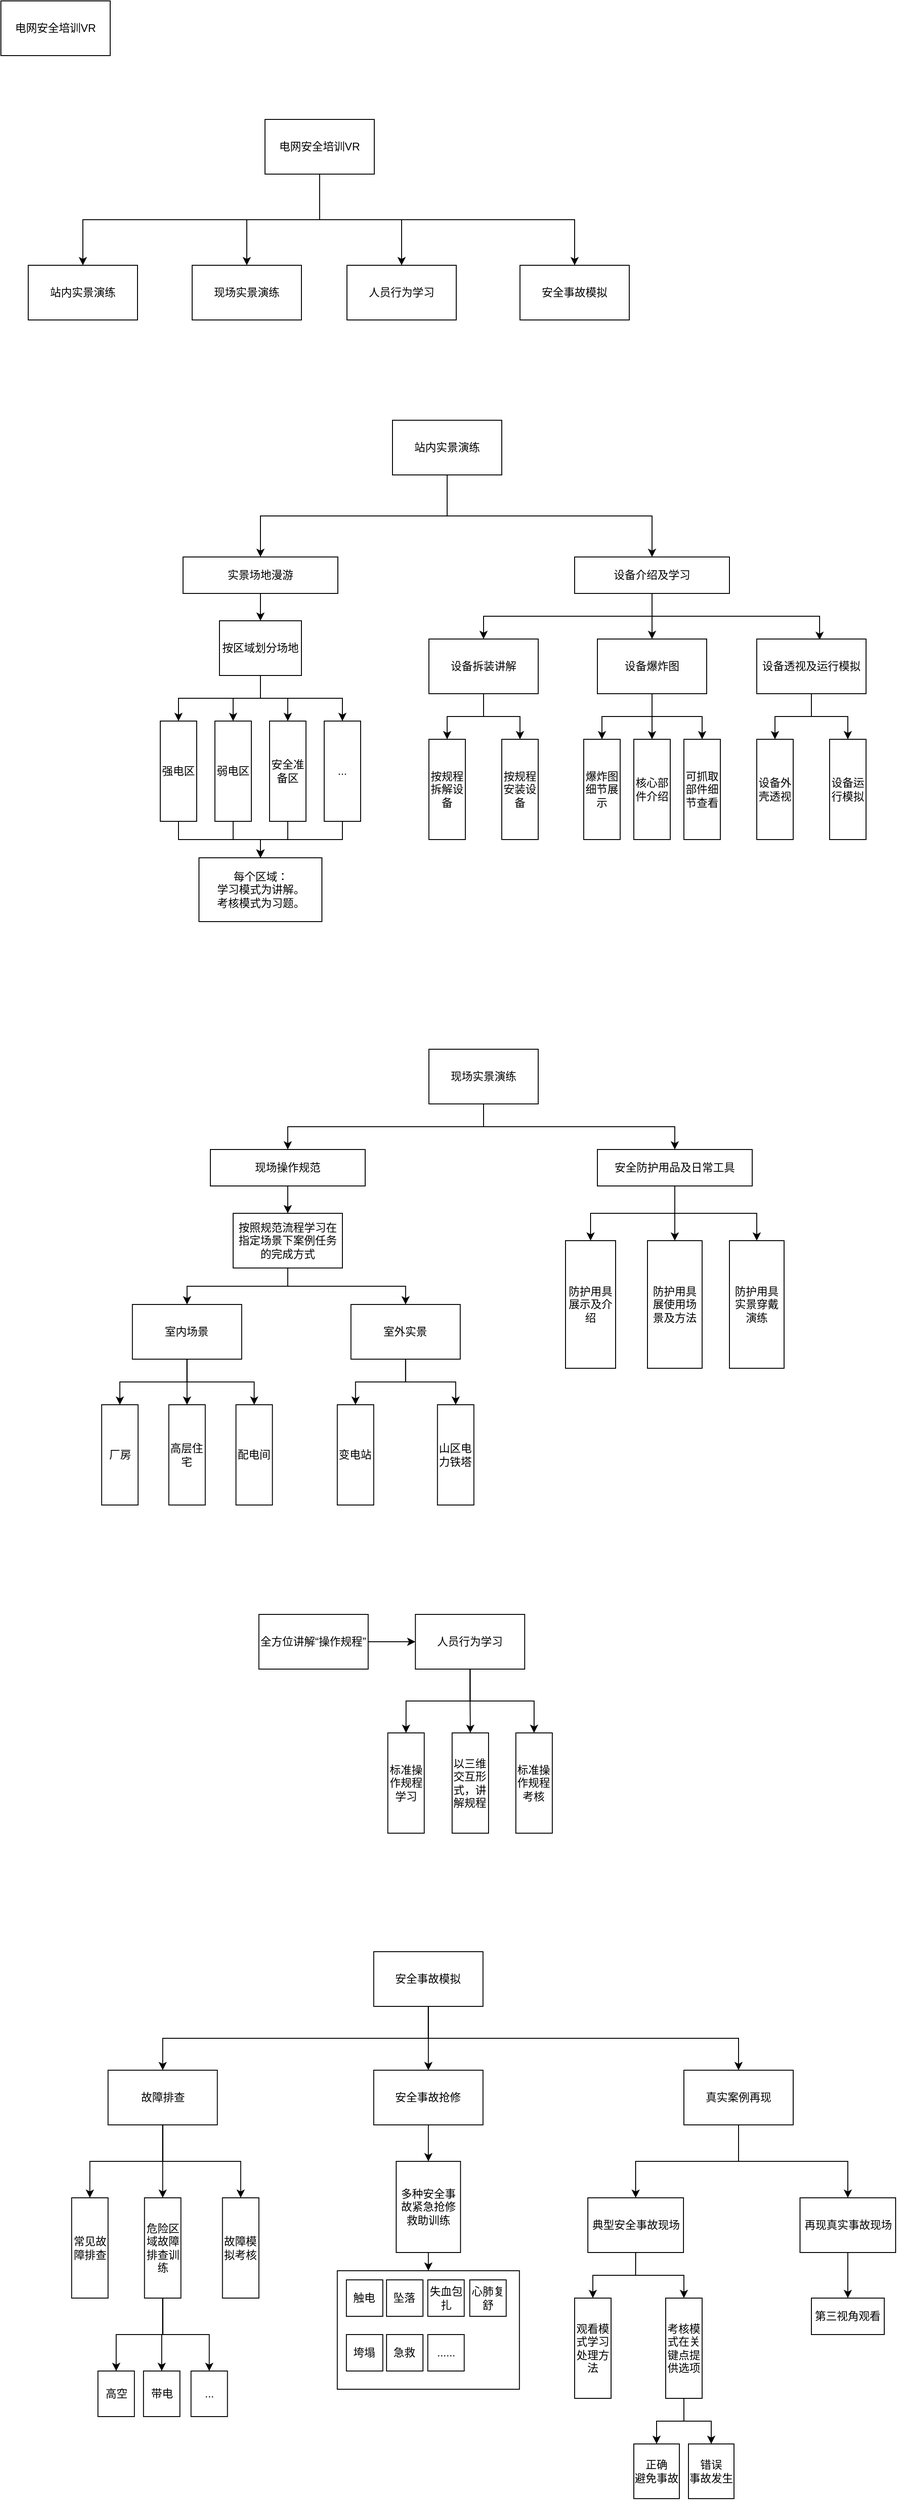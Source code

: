 <mxfile version="13.0.9" type="github">
  <diagram id="86CyNWyPQC0UojKd5ZI3" name="Page-1">
    <mxGraphModel dx="1390" dy="761" grid="0" gridSize="10" guides="1" tooltips="1" connect="1" arrows="1" fold="1" page="1" pageScale="1" pageWidth="1500" pageHeight="3000" math="0" shadow="0">
      <root>
        <mxCell id="0" />
        <mxCell id="1" parent="0" />
        <mxCell id="DtHLHoiFknx3RHCEOVzX-1" value="电网安全培训VR" style="rounded=0;whiteSpace=wrap;html=1;" parent="1" vertex="1">
          <mxGeometry x="20" y="20" width="120" height="60" as="geometry" />
        </mxCell>
        <mxCell id="DtHLHoiFknx3RHCEOVzX-8" style="edgeStyle=orthogonalEdgeStyle;rounded=0;orthogonalLoop=1;jettySize=auto;html=1;exitX=0.5;exitY=1;exitDx=0;exitDy=0;entryX=0.5;entryY=0;entryDx=0;entryDy=0;" parent="1" source="DtHLHoiFknx3RHCEOVzX-2" target="DtHLHoiFknx3RHCEOVzX-3" edge="1">
          <mxGeometry relative="1" as="geometry" />
        </mxCell>
        <mxCell id="DtHLHoiFknx3RHCEOVzX-9" style="edgeStyle=orthogonalEdgeStyle;rounded=0;orthogonalLoop=1;jettySize=auto;html=1;exitX=0.5;exitY=1;exitDx=0;exitDy=0;" parent="1" source="DtHLHoiFknx3RHCEOVzX-2" target="DtHLHoiFknx3RHCEOVzX-4" edge="1">
          <mxGeometry relative="1" as="geometry" />
        </mxCell>
        <mxCell id="DtHLHoiFknx3RHCEOVzX-10" style="edgeStyle=orthogonalEdgeStyle;rounded=0;orthogonalLoop=1;jettySize=auto;html=1;exitX=0.5;exitY=1;exitDx=0;exitDy=0;entryX=0.5;entryY=0;entryDx=0;entryDy=0;" parent="1" source="DtHLHoiFknx3RHCEOVzX-2" target="DtHLHoiFknx3RHCEOVzX-5" edge="1">
          <mxGeometry relative="1" as="geometry" />
        </mxCell>
        <mxCell id="DtHLHoiFknx3RHCEOVzX-11" style="edgeStyle=orthogonalEdgeStyle;rounded=0;orthogonalLoop=1;jettySize=auto;html=1;exitX=0.5;exitY=1;exitDx=0;exitDy=0;" parent="1" source="DtHLHoiFknx3RHCEOVzX-2" target="DtHLHoiFknx3RHCEOVzX-6" edge="1">
          <mxGeometry relative="1" as="geometry" />
        </mxCell>
        <mxCell id="DtHLHoiFknx3RHCEOVzX-2" value="电网安全培训VR" style="rounded=0;whiteSpace=wrap;html=1;" parent="1" vertex="1">
          <mxGeometry x="310" y="150" width="120" height="60" as="geometry" />
        </mxCell>
        <mxCell id="DtHLHoiFknx3RHCEOVzX-3" value="站内实景演练" style="rounded=0;whiteSpace=wrap;html=1;" parent="1" vertex="1">
          <mxGeometry x="50" y="310" width="120" height="60" as="geometry" />
        </mxCell>
        <mxCell id="DtHLHoiFknx3RHCEOVzX-4" value="现场实景演练" style="rounded=0;whiteSpace=wrap;html=1;" parent="1" vertex="1">
          <mxGeometry x="230" y="310" width="120" height="60" as="geometry" />
        </mxCell>
        <mxCell id="DtHLHoiFknx3RHCEOVzX-5" value="人员行为学习" style="rounded=0;whiteSpace=wrap;html=1;" parent="1" vertex="1">
          <mxGeometry x="400" y="310" width="120" height="60" as="geometry" />
        </mxCell>
        <mxCell id="DtHLHoiFknx3RHCEOVzX-6" value="安全事故模拟" style="rounded=0;whiteSpace=wrap;html=1;" parent="1" vertex="1">
          <mxGeometry x="590" y="310" width="120" height="60" as="geometry" />
        </mxCell>
        <mxCell id="C6fWhCqGlJqo4vq4Sm0M-2" style="edgeStyle=orthogonalEdgeStyle;rounded=0;orthogonalLoop=1;jettySize=auto;html=1;exitX=0.5;exitY=1;exitDx=0;exitDy=0;entryX=0.5;entryY=0;entryDx=0;entryDy=0;" parent="1" source="DtHLHoiFknx3RHCEOVzX-7" target="C6fWhCqGlJqo4vq4Sm0M-1" edge="1">
          <mxGeometry relative="1" as="geometry" />
        </mxCell>
        <mxCell id="DtHLHoiFknx3RHCEOVzX-7" value="&lt;font style=&quot;font-size: 12px&quot;&gt;实景场地漫游&lt;/font&gt;" style="rounded=0;whiteSpace=wrap;html=1;" parent="1" vertex="1">
          <mxGeometry x="220" y="630" width="170" height="40" as="geometry" />
        </mxCell>
        <mxCell id="ZwAd7_-GpfGee-D3uIRp-5" style="edgeStyle=orthogonalEdgeStyle;rounded=0;orthogonalLoop=1;jettySize=auto;html=1;exitX=0.5;exitY=1;exitDx=0;exitDy=0;entryX=0.5;entryY=0;entryDx=0;entryDy=0;" parent="1" source="DtHLHoiFknx3RHCEOVzX-12" target="DtHLHoiFknx3RHCEOVzX-21" edge="1">
          <mxGeometry relative="1" as="geometry" />
        </mxCell>
        <mxCell id="ZwAd7_-GpfGee-D3uIRp-6" style="edgeStyle=orthogonalEdgeStyle;rounded=0;orthogonalLoop=1;jettySize=auto;html=1;exitX=0.5;exitY=1;exitDx=0;exitDy=0;entryX=0.5;entryY=0;entryDx=0;entryDy=0;" parent="1" source="DtHLHoiFknx3RHCEOVzX-12" target="DtHLHoiFknx3RHCEOVzX-7" edge="1">
          <mxGeometry relative="1" as="geometry" />
        </mxCell>
        <mxCell id="DtHLHoiFknx3RHCEOVzX-12" value="站内实景演练" style="rounded=0;whiteSpace=wrap;html=1;" parent="1" vertex="1">
          <mxGeometry x="450" y="480" width="120" height="60" as="geometry" />
        </mxCell>
        <mxCell id="vh8VERm719rduAOHgRj4-11" style="edgeStyle=orthogonalEdgeStyle;rounded=0;orthogonalLoop=1;jettySize=auto;html=1;exitX=0.5;exitY=1;exitDx=0;exitDy=0;" edge="1" parent="1" source="DtHLHoiFknx3RHCEOVzX-21" target="vh8VERm719rduAOHgRj4-2">
          <mxGeometry relative="1" as="geometry" />
        </mxCell>
        <mxCell id="vh8VERm719rduAOHgRj4-12" style="edgeStyle=orthogonalEdgeStyle;rounded=0;orthogonalLoop=1;jettySize=auto;html=1;exitX=0.5;exitY=1;exitDx=0;exitDy=0;entryX=0.5;entryY=0;entryDx=0;entryDy=0;" edge="1" parent="1" source="DtHLHoiFknx3RHCEOVzX-21" target="vh8VERm719rduAOHgRj4-1">
          <mxGeometry relative="1" as="geometry" />
        </mxCell>
        <mxCell id="vh8VERm719rduAOHgRj4-13" style="edgeStyle=orthogonalEdgeStyle;rounded=0;orthogonalLoop=1;jettySize=auto;html=1;exitX=0.5;exitY=1;exitDx=0;exitDy=0;entryX=0.575;entryY=0.017;entryDx=0;entryDy=0;entryPerimeter=0;" edge="1" parent="1" source="DtHLHoiFknx3RHCEOVzX-21" target="vh8VERm719rduAOHgRj4-3">
          <mxGeometry relative="1" as="geometry" />
        </mxCell>
        <mxCell id="DtHLHoiFknx3RHCEOVzX-21" value="&lt;font style=&quot;font-size: 12px&quot;&gt;设备介绍及学习&lt;/font&gt;" style="rounded=0;whiteSpace=wrap;html=1;" parent="1" vertex="1">
          <mxGeometry x="650" y="630" width="170" height="40" as="geometry" />
        </mxCell>
        <mxCell id="vh8VERm719rduAOHgRj4-48" style="edgeStyle=orthogonalEdgeStyle;rounded=0;orthogonalLoop=1;jettySize=auto;html=1;exitX=0.5;exitY=1;exitDx=0;exitDy=0;entryX=0.5;entryY=0;entryDx=0;entryDy=0;" edge="1" parent="1" source="DtHLHoiFknx3RHCEOVzX-29" target="vh8VERm719rduAOHgRj4-28">
          <mxGeometry relative="1" as="geometry" />
        </mxCell>
        <mxCell id="DtHLHoiFknx3RHCEOVzX-29" value="&lt;font style=&quot;font-size: 12px&quot;&gt;现场操作规范&lt;/font&gt;" style="rounded=0;whiteSpace=wrap;html=1;" parent="1" vertex="1">
          <mxGeometry x="250" y="1280" width="170" height="40" as="geometry" />
        </mxCell>
        <mxCell id="vh8VERm719rduAOHgRj4-44" style="edgeStyle=orthogonalEdgeStyle;rounded=0;orthogonalLoop=1;jettySize=auto;html=1;exitX=0.5;exitY=1;exitDx=0;exitDy=0;entryX=0.5;entryY=0;entryDx=0;entryDy=0;" edge="1" parent="1" source="DtHLHoiFknx3RHCEOVzX-32" target="DtHLHoiFknx3RHCEOVzX-37">
          <mxGeometry relative="1" as="geometry" />
        </mxCell>
        <mxCell id="vh8VERm719rduAOHgRj4-46" style="edgeStyle=orthogonalEdgeStyle;rounded=0;orthogonalLoop=1;jettySize=auto;html=1;exitX=0.5;exitY=1;exitDx=0;exitDy=0;" edge="1" parent="1" source="DtHLHoiFknx3RHCEOVzX-32" target="DtHLHoiFknx3RHCEOVzX-29">
          <mxGeometry relative="1" as="geometry" />
        </mxCell>
        <mxCell id="DtHLHoiFknx3RHCEOVzX-32" value="现场实景演练" style="rounded=0;whiteSpace=wrap;html=1;" parent="1" vertex="1">
          <mxGeometry x="490" y="1170" width="120" height="60" as="geometry" />
        </mxCell>
        <mxCell id="vh8VERm719rduAOHgRj4-40" style="edgeStyle=orthogonalEdgeStyle;rounded=0;orthogonalLoop=1;jettySize=auto;html=1;exitX=0.5;exitY=1;exitDx=0;exitDy=0;entryX=0.5;entryY=0;entryDx=0;entryDy=0;" edge="1" parent="1" source="DtHLHoiFknx3RHCEOVzX-37" target="vh8VERm719rduAOHgRj4-37">
          <mxGeometry relative="1" as="geometry" />
        </mxCell>
        <mxCell id="vh8VERm719rduAOHgRj4-41" style="edgeStyle=orthogonalEdgeStyle;rounded=0;orthogonalLoop=1;jettySize=auto;html=1;exitX=0.5;exitY=1;exitDx=0;exitDy=0;entryX=0.5;entryY=0;entryDx=0;entryDy=0;" edge="1" parent="1" source="DtHLHoiFknx3RHCEOVzX-37" target="vh8VERm719rduAOHgRj4-38">
          <mxGeometry relative="1" as="geometry" />
        </mxCell>
        <mxCell id="vh8VERm719rduAOHgRj4-42" style="edgeStyle=orthogonalEdgeStyle;rounded=0;orthogonalLoop=1;jettySize=auto;html=1;exitX=0.5;exitY=1;exitDx=0;exitDy=0;entryX=0.5;entryY=0;entryDx=0;entryDy=0;" edge="1" parent="1" source="DtHLHoiFknx3RHCEOVzX-37" target="vh8VERm719rduAOHgRj4-39">
          <mxGeometry relative="1" as="geometry" />
        </mxCell>
        <mxCell id="DtHLHoiFknx3RHCEOVzX-37" value="&lt;font face=&quot;宋体&quot;&gt;安全防护用品及日常工具&lt;/font&gt;" style="rounded=0;whiteSpace=wrap;html=1;" parent="1" vertex="1">
          <mxGeometry x="675" y="1280" width="170" height="40" as="geometry" />
        </mxCell>
        <mxCell id="C6fWhCqGlJqo4vq4Sm0M-8" style="edgeStyle=orthogonalEdgeStyle;rounded=0;orthogonalLoop=1;jettySize=auto;html=1;exitX=0.5;exitY=1;exitDx=0;exitDy=0;entryX=0.5;entryY=0;entryDx=0;entryDy=0;" parent="1" source="C6fWhCqGlJqo4vq4Sm0M-1" target="C6fWhCqGlJqo4vq4Sm0M-4" edge="1">
          <mxGeometry relative="1" as="geometry" />
        </mxCell>
        <mxCell id="C6fWhCqGlJqo4vq4Sm0M-9" style="edgeStyle=orthogonalEdgeStyle;rounded=0;orthogonalLoop=1;jettySize=auto;html=1;exitX=0.5;exitY=1;exitDx=0;exitDy=0;entryX=0.5;entryY=0;entryDx=0;entryDy=0;" parent="1" source="C6fWhCqGlJqo4vq4Sm0M-1" target="C6fWhCqGlJqo4vq4Sm0M-5" edge="1">
          <mxGeometry relative="1" as="geometry" />
        </mxCell>
        <mxCell id="C6fWhCqGlJqo4vq4Sm0M-10" style="edgeStyle=orthogonalEdgeStyle;rounded=0;orthogonalLoop=1;jettySize=auto;html=1;exitX=0.5;exitY=1;exitDx=0;exitDy=0;entryX=0.5;entryY=0;entryDx=0;entryDy=0;" parent="1" source="C6fWhCqGlJqo4vq4Sm0M-1" target="C6fWhCqGlJqo4vq4Sm0M-3" edge="1">
          <mxGeometry relative="1" as="geometry" />
        </mxCell>
        <mxCell id="C6fWhCqGlJqo4vq4Sm0M-11" style="edgeStyle=orthogonalEdgeStyle;rounded=0;orthogonalLoop=1;jettySize=auto;html=1;exitX=0.5;exitY=1;exitDx=0;exitDy=0;entryX=0.5;entryY=0;entryDx=0;entryDy=0;" parent="1" source="C6fWhCqGlJqo4vq4Sm0M-1" target="C6fWhCqGlJqo4vq4Sm0M-6" edge="1">
          <mxGeometry relative="1" as="geometry" />
        </mxCell>
        <mxCell id="C6fWhCqGlJqo4vq4Sm0M-1" value="按区域划分场地" style="rounded=0;whiteSpace=wrap;html=1;" parent="1" vertex="1">
          <mxGeometry x="260" y="700" width="90" height="60" as="geometry" />
        </mxCell>
        <mxCell id="C6fWhCqGlJqo4vq4Sm0M-18" style="edgeStyle=orthogonalEdgeStyle;rounded=0;orthogonalLoop=1;jettySize=auto;html=1;exitX=0.5;exitY=1;exitDx=0;exitDy=0;entryX=0.5;entryY=0;entryDx=0;entryDy=0;" parent="1" source="C6fWhCqGlJqo4vq4Sm0M-3" target="C6fWhCqGlJqo4vq4Sm0M-12" edge="1">
          <mxGeometry relative="1" as="geometry" />
        </mxCell>
        <mxCell id="C6fWhCqGlJqo4vq4Sm0M-3" value="安全准备区" style="rounded=0;whiteSpace=wrap;html=1;" parent="1" vertex="1">
          <mxGeometry x="315" y="810" width="40" height="110" as="geometry" />
        </mxCell>
        <mxCell id="C6fWhCqGlJqo4vq4Sm0M-16" style="edgeStyle=orthogonalEdgeStyle;rounded=0;orthogonalLoop=1;jettySize=auto;html=1;exitX=0.5;exitY=1;exitDx=0;exitDy=0;" parent="1" source="C6fWhCqGlJqo4vq4Sm0M-4" target="C6fWhCqGlJqo4vq4Sm0M-12" edge="1">
          <mxGeometry relative="1" as="geometry" />
        </mxCell>
        <mxCell id="C6fWhCqGlJqo4vq4Sm0M-4" value="强电区" style="rounded=0;whiteSpace=wrap;html=1;" parent="1" vertex="1">
          <mxGeometry x="195" y="810" width="40" height="110" as="geometry" />
        </mxCell>
        <mxCell id="C6fWhCqGlJqo4vq4Sm0M-17" style="edgeStyle=orthogonalEdgeStyle;rounded=0;orthogonalLoop=1;jettySize=auto;html=1;exitX=0.5;exitY=1;exitDx=0;exitDy=0;entryX=0.5;entryY=0;entryDx=0;entryDy=0;" parent="1" source="C6fWhCqGlJqo4vq4Sm0M-5" target="C6fWhCqGlJqo4vq4Sm0M-12" edge="1">
          <mxGeometry relative="1" as="geometry" />
        </mxCell>
        <mxCell id="C6fWhCqGlJqo4vq4Sm0M-5" value="弱电区" style="rounded=0;whiteSpace=wrap;html=1;" parent="1" vertex="1">
          <mxGeometry x="255" y="810" width="40" height="110" as="geometry" />
        </mxCell>
        <mxCell id="C6fWhCqGlJqo4vq4Sm0M-19" style="edgeStyle=orthogonalEdgeStyle;rounded=0;orthogonalLoop=1;jettySize=auto;html=1;exitX=0.5;exitY=1;exitDx=0;exitDy=0;entryX=0.5;entryY=0;entryDx=0;entryDy=0;" parent="1" source="C6fWhCqGlJqo4vq4Sm0M-6" target="C6fWhCqGlJqo4vq4Sm0M-12" edge="1">
          <mxGeometry relative="1" as="geometry" />
        </mxCell>
        <mxCell id="C6fWhCqGlJqo4vq4Sm0M-6" value="..." style="rounded=0;whiteSpace=wrap;html=1;" parent="1" vertex="1">
          <mxGeometry x="375" y="810" width="40" height="110" as="geometry" />
        </mxCell>
        <mxCell id="C6fWhCqGlJqo4vq4Sm0M-12" value="每个区域：&lt;br&gt;学习模式为讲解。&lt;br&gt;考核模式为习题。" style="rounded=0;whiteSpace=wrap;html=1;" parent="1" vertex="1">
          <mxGeometry x="237.5" y="960" width="135" height="70" as="geometry" />
        </mxCell>
        <mxCell id="vh8VERm719rduAOHgRj4-16" style="edgeStyle=orthogonalEdgeStyle;rounded=0;orthogonalLoop=1;jettySize=auto;html=1;exitX=0.5;exitY=1;exitDx=0;exitDy=0;entryX=0.5;entryY=0;entryDx=0;entryDy=0;" edge="1" parent="1" source="vh8VERm719rduAOHgRj4-1" target="vh8VERm719rduAOHgRj4-4">
          <mxGeometry relative="1" as="geometry" />
        </mxCell>
        <mxCell id="vh8VERm719rduAOHgRj4-17" style="edgeStyle=orthogonalEdgeStyle;rounded=0;orthogonalLoop=1;jettySize=auto;html=1;exitX=0.5;exitY=1;exitDx=0;exitDy=0;entryX=0.5;entryY=0;entryDx=0;entryDy=0;" edge="1" parent="1" source="vh8VERm719rduAOHgRj4-1" target="vh8VERm719rduAOHgRj4-5">
          <mxGeometry relative="1" as="geometry" />
        </mxCell>
        <mxCell id="vh8VERm719rduAOHgRj4-18" style="edgeStyle=orthogonalEdgeStyle;rounded=0;orthogonalLoop=1;jettySize=auto;html=1;exitX=0.5;exitY=1;exitDx=0;exitDy=0;entryX=0.5;entryY=0;entryDx=0;entryDy=0;" edge="1" parent="1" source="vh8VERm719rduAOHgRj4-1" target="vh8VERm719rduAOHgRj4-6">
          <mxGeometry relative="1" as="geometry" />
        </mxCell>
        <mxCell id="vh8VERm719rduAOHgRj4-1" value="设备爆炸图" style="rounded=0;whiteSpace=wrap;html=1;" vertex="1" parent="1">
          <mxGeometry x="675" y="720" width="120" height="60" as="geometry" />
        </mxCell>
        <mxCell id="vh8VERm719rduAOHgRj4-14" style="edgeStyle=orthogonalEdgeStyle;rounded=0;orthogonalLoop=1;jettySize=auto;html=1;exitX=0.5;exitY=1;exitDx=0;exitDy=0;entryX=0.5;entryY=0;entryDx=0;entryDy=0;" edge="1" parent="1" source="vh8VERm719rduAOHgRj4-2" target="vh8VERm719rduAOHgRj4-7">
          <mxGeometry relative="1" as="geometry" />
        </mxCell>
        <mxCell id="vh8VERm719rduAOHgRj4-15" style="edgeStyle=orthogonalEdgeStyle;rounded=0;orthogonalLoop=1;jettySize=auto;html=1;exitX=0.5;exitY=1;exitDx=0;exitDy=0;entryX=0.5;entryY=0;entryDx=0;entryDy=0;" edge="1" parent="1" source="vh8VERm719rduAOHgRj4-2" target="vh8VERm719rduAOHgRj4-8">
          <mxGeometry relative="1" as="geometry" />
        </mxCell>
        <mxCell id="vh8VERm719rduAOHgRj4-2" value="设备拆装讲解" style="rounded=0;whiteSpace=wrap;html=1;" vertex="1" parent="1">
          <mxGeometry x="490" y="720" width="120" height="60" as="geometry" />
        </mxCell>
        <mxCell id="vh8VERm719rduAOHgRj4-19" style="edgeStyle=orthogonalEdgeStyle;rounded=0;orthogonalLoop=1;jettySize=auto;html=1;exitX=0.5;exitY=1;exitDx=0;exitDy=0;entryX=0.5;entryY=0;entryDx=0;entryDy=0;" edge="1" parent="1" source="vh8VERm719rduAOHgRj4-3" target="vh8VERm719rduAOHgRj4-9">
          <mxGeometry relative="1" as="geometry" />
        </mxCell>
        <mxCell id="vh8VERm719rduAOHgRj4-20" style="edgeStyle=orthogonalEdgeStyle;rounded=0;orthogonalLoop=1;jettySize=auto;html=1;exitX=0.5;exitY=1;exitDx=0;exitDy=0;entryX=0.5;entryY=0;entryDx=0;entryDy=0;" edge="1" parent="1" source="vh8VERm719rduAOHgRj4-3" target="vh8VERm719rduAOHgRj4-10">
          <mxGeometry relative="1" as="geometry" />
        </mxCell>
        <mxCell id="vh8VERm719rduAOHgRj4-3" value="设备透视及运行模拟" style="rounded=0;whiteSpace=wrap;html=1;" vertex="1" parent="1">
          <mxGeometry x="850" y="720" width="120" height="60" as="geometry" />
        </mxCell>
        <mxCell id="vh8VERm719rduAOHgRj4-4" value="爆炸图细节展示" style="rounded=0;whiteSpace=wrap;html=1;" vertex="1" parent="1">
          <mxGeometry x="660" y="830" width="40" height="110" as="geometry" />
        </mxCell>
        <mxCell id="vh8VERm719rduAOHgRj4-5" value="核心部件介绍" style="rounded=0;whiteSpace=wrap;html=1;" vertex="1" parent="1">
          <mxGeometry x="715" y="830" width="40" height="110" as="geometry" />
        </mxCell>
        <mxCell id="vh8VERm719rduAOHgRj4-6" value="可抓取部件细节查看" style="rounded=0;whiteSpace=wrap;html=1;" vertex="1" parent="1">
          <mxGeometry x="770" y="830" width="40" height="110" as="geometry" />
        </mxCell>
        <mxCell id="vh8VERm719rduAOHgRj4-7" value="按规程拆解设备" style="rounded=0;whiteSpace=wrap;html=1;" vertex="1" parent="1">
          <mxGeometry x="490" y="830" width="40" height="110" as="geometry" />
        </mxCell>
        <mxCell id="vh8VERm719rduAOHgRj4-8" value="按规程安装设备" style="rounded=0;whiteSpace=wrap;html=1;" vertex="1" parent="1">
          <mxGeometry x="570" y="830" width="40" height="110" as="geometry" />
        </mxCell>
        <mxCell id="vh8VERm719rduAOHgRj4-9" value="设备外壳透视" style="rounded=0;whiteSpace=wrap;html=1;" vertex="1" parent="1">
          <mxGeometry x="850" y="830" width="40" height="110" as="geometry" />
        </mxCell>
        <mxCell id="vh8VERm719rduAOHgRj4-10" value="设备运行模拟" style="rounded=0;whiteSpace=wrap;html=1;" vertex="1" parent="1">
          <mxGeometry x="930" y="830" width="40" height="110" as="geometry" />
        </mxCell>
        <mxCell id="vh8VERm719rduAOHgRj4-32" style="edgeStyle=orthogonalEdgeStyle;rounded=0;orthogonalLoop=1;jettySize=auto;html=1;exitX=0.5;exitY=1;exitDx=0;exitDy=0;entryX=0.5;entryY=0;entryDx=0;entryDy=0;" edge="1" parent="1" source="vh8VERm719rduAOHgRj4-21" target="vh8VERm719rduAOHgRj4-25">
          <mxGeometry relative="1" as="geometry" />
        </mxCell>
        <mxCell id="vh8VERm719rduAOHgRj4-33" style="edgeStyle=orthogonalEdgeStyle;rounded=0;orthogonalLoop=1;jettySize=auto;html=1;exitX=0.5;exitY=1;exitDx=0;exitDy=0;entryX=0.5;entryY=0;entryDx=0;entryDy=0;" edge="1" parent="1" source="vh8VERm719rduAOHgRj4-21" target="vh8VERm719rduAOHgRj4-26">
          <mxGeometry relative="1" as="geometry" />
        </mxCell>
        <mxCell id="vh8VERm719rduAOHgRj4-34" style="edgeStyle=orthogonalEdgeStyle;rounded=0;orthogonalLoop=1;jettySize=auto;html=1;exitX=0.5;exitY=1;exitDx=0;exitDy=0;entryX=0.5;entryY=0;entryDx=0;entryDy=0;" edge="1" parent="1" source="vh8VERm719rduAOHgRj4-21" target="vh8VERm719rduAOHgRj4-27">
          <mxGeometry relative="1" as="geometry" />
        </mxCell>
        <mxCell id="vh8VERm719rduAOHgRj4-21" value="室内场景" style="rounded=0;whiteSpace=wrap;html=1;" vertex="1" parent="1">
          <mxGeometry x="164.38" y="1450" width="120" height="60" as="geometry" />
        </mxCell>
        <mxCell id="vh8VERm719rduAOHgRj4-35" style="edgeStyle=orthogonalEdgeStyle;rounded=0;orthogonalLoop=1;jettySize=auto;html=1;exitX=0.5;exitY=1;exitDx=0;exitDy=0;entryX=0.5;entryY=0;entryDx=0;entryDy=0;" edge="1" parent="1" source="vh8VERm719rduAOHgRj4-22" target="vh8VERm719rduAOHgRj4-23">
          <mxGeometry relative="1" as="geometry" />
        </mxCell>
        <mxCell id="vh8VERm719rduAOHgRj4-36" style="edgeStyle=orthogonalEdgeStyle;rounded=0;orthogonalLoop=1;jettySize=auto;html=1;exitX=0.5;exitY=1;exitDx=0;exitDy=0;" edge="1" parent="1" source="vh8VERm719rduAOHgRj4-22" target="vh8VERm719rduAOHgRj4-24">
          <mxGeometry relative="1" as="geometry" />
        </mxCell>
        <mxCell id="vh8VERm719rduAOHgRj4-22" value="室外实景" style="rounded=0;whiteSpace=wrap;html=1;" vertex="1" parent="1">
          <mxGeometry x="404.38" y="1450" width="120" height="60" as="geometry" />
        </mxCell>
        <mxCell id="vh8VERm719rduAOHgRj4-23" value="变电站" style="rounded=0;whiteSpace=wrap;html=1;" vertex="1" parent="1">
          <mxGeometry x="389.38" y="1560" width="40" height="110" as="geometry" />
        </mxCell>
        <mxCell id="vh8VERm719rduAOHgRj4-24" value="山区电力铁塔" style="rounded=0;whiteSpace=wrap;html=1;" vertex="1" parent="1">
          <mxGeometry x="499.38" y="1560" width="40" height="110" as="geometry" />
        </mxCell>
        <mxCell id="vh8VERm719rduAOHgRj4-25" value="厂房" style="rounded=0;whiteSpace=wrap;html=1;" vertex="1" parent="1">
          <mxGeometry x="130.63" y="1560" width="40" height="110" as="geometry" />
        </mxCell>
        <mxCell id="vh8VERm719rduAOHgRj4-26" value="高层住宅" style="rounded=0;whiteSpace=wrap;html=1;" vertex="1" parent="1">
          <mxGeometry x="204.38" y="1560" width="40" height="110" as="geometry" />
        </mxCell>
        <mxCell id="vh8VERm719rduAOHgRj4-27" value="配电间" style="rounded=0;whiteSpace=wrap;html=1;" vertex="1" parent="1">
          <mxGeometry x="278.13" y="1560" width="40" height="110" as="geometry" />
        </mxCell>
        <mxCell id="vh8VERm719rduAOHgRj4-30" style="edgeStyle=orthogonalEdgeStyle;rounded=0;orthogonalLoop=1;jettySize=auto;html=1;exitX=0.5;exitY=1;exitDx=0;exitDy=0;" edge="1" parent="1" source="vh8VERm719rduAOHgRj4-28" target="vh8VERm719rduAOHgRj4-21">
          <mxGeometry relative="1" as="geometry" />
        </mxCell>
        <mxCell id="vh8VERm719rduAOHgRj4-31" style="edgeStyle=orthogonalEdgeStyle;rounded=0;orthogonalLoop=1;jettySize=auto;html=1;exitX=0.5;exitY=1;exitDx=0;exitDy=0;entryX=0.5;entryY=0;entryDx=0;entryDy=0;" edge="1" parent="1" source="vh8VERm719rduAOHgRj4-28" target="vh8VERm719rduAOHgRj4-22">
          <mxGeometry relative="1" as="geometry" />
        </mxCell>
        <mxCell id="vh8VERm719rduAOHgRj4-28" value="按照规范流程学习在指定场景下案例任务的完成方式" style="rounded=0;whiteSpace=wrap;html=1;" vertex="1" parent="1">
          <mxGeometry x="275" y="1350" width="120" height="60" as="geometry" />
        </mxCell>
        <mxCell id="vh8VERm719rduAOHgRj4-37" value="防护用具展示及介绍" style="rounded=0;whiteSpace=wrap;html=1;" vertex="1" parent="1">
          <mxGeometry x="640" y="1380" width="55" height="140" as="geometry" />
        </mxCell>
        <mxCell id="vh8VERm719rduAOHgRj4-38" value="防护用具展使用场景及方法" style="rounded=0;whiteSpace=wrap;html=1;" vertex="1" parent="1">
          <mxGeometry x="730" y="1380" width="60" height="140" as="geometry" />
        </mxCell>
        <mxCell id="vh8VERm719rduAOHgRj4-39" value="防护用具实景穿戴演练" style="rounded=0;whiteSpace=wrap;html=1;" vertex="1" parent="1">
          <mxGeometry x="820" y="1380" width="60" height="140" as="geometry" />
        </mxCell>
        <mxCell id="vh8VERm719rduAOHgRj4-56" style="edgeStyle=orthogonalEdgeStyle;rounded=0;orthogonalLoop=1;jettySize=auto;html=1;exitX=0.5;exitY=1;exitDx=0;exitDy=0;entryX=0.5;entryY=0;entryDx=0;entryDy=0;" edge="1" parent="1" source="vh8VERm719rduAOHgRj4-49" target="vh8VERm719rduAOHgRj4-52">
          <mxGeometry relative="1" as="geometry" />
        </mxCell>
        <mxCell id="vh8VERm719rduAOHgRj4-57" style="edgeStyle=orthogonalEdgeStyle;rounded=0;orthogonalLoop=1;jettySize=auto;html=1;exitX=0.5;exitY=1;exitDx=0;exitDy=0;" edge="1" parent="1" source="vh8VERm719rduAOHgRj4-49" target="vh8VERm719rduAOHgRj4-53">
          <mxGeometry relative="1" as="geometry" />
        </mxCell>
        <mxCell id="vh8VERm719rduAOHgRj4-58" style="edgeStyle=orthogonalEdgeStyle;rounded=0;orthogonalLoop=1;jettySize=auto;html=1;exitX=0.5;exitY=1;exitDx=0;exitDy=0;entryX=0.5;entryY=0;entryDx=0;entryDy=0;" edge="1" parent="1" source="vh8VERm719rduAOHgRj4-49" target="vh8VERm719rduAOHgRj4-54">
          <mxGeometry relative="1" as="geometry" />
        </mxCell>
        <mxCell id="vh8VERm719rduAOHgRj4-49" value="人员行为学习" style="rounded=0;whiteSpace=wrap;html=1;" vertex="1" parent="1">
          <mxGeometry x="475.16" y="1790" width="120" height="60" as="geometry" />
        </mxCell>
        <mxCell id="vh8VERm719rduAOHgRj4-51" style="edgeStyle=orthogonalEdgeStyle;rounded=0;orthogonalLoop=1;jettySize=auto;html=1;exitX=1;exitY=0.5;exitDx=0;exitDy=0;entryX=0;entryY=0.5;entryDx=0;entryDy=0;" edge="1" parent="1" source="vh8VERm719rduAOHgRj4-50" target="vh8VERm719rduAOHgRj4-49">
          <mxGeometry relative="1" as="geometry" />
        </mxCell>
        <mxCell id="vh8VERm719rduAOHgRj4-50" value="全方位讲解“操作规程”" style="rounded=0;whiteSpace=wrap;html=1;" vertex="1" parent="1">
          <mxGeometry x="303.29" y="1790" width="120" height="60" as="geometry" />
        </mxCell>
        <mxCell id="vh8VERm719rduAOHgRj4-52" value="标准操作规程学习" style="rounded=0;whiteSpace=wrap;html=1;" vertex="1" parent="1">
          <mxGeometry x="444.85" y="1920" width="40" height="110" as="geometry" />
        </mxCell>
        <mxCell id="vh8VERm719rduAOHgRj4-53" value="以三维交互形式，讲解规程" style="rounded=0;whiteSpace=wrap;html=1;" vertex="1" parent="1">
          <mxGeometry x="515.47" y="1920" width="40" height="110" as="geometry" />
        </mxCell>
        <mxCell id="vh8VERm719rduAOHgRj4-54" value="标准操作规程考核" style="rounded=0;whiteSpace=wrap;html=1;" vertex="1" parent="1">
          <mxGeometry x="585.47" y="1920" width="40" height="110" as="geometry" />
        </mxCell>
        <mxCell id="vh8VERm719rduAOHgRj4-106" style="edgeStyle=orthogonalEdgeStyle;rounded=0;orthogonalLoop=1;jettySize=auto;html=1;exitX=0.5;exitY=1;exitDx=0;exitDy=0;entryX=0.5;entryY=0;entryDx=0;entryDy=0;" edge="1" parent="1" source="vh8VERm719rduAOHgRj4-59" target="vh8VERm719rduAOHgRj4-61">
          <mxGeometry relative="1" as="geometry" />
        </mxCell>
        <mxCell id="vh8VERm719rduAOHgRj4-107" style="edgeStyle=orthogonalEdgeStyle;rounded=0;orthogonalLoop=1;jettySize=auto;html=1;exitX=0.5;exitY=1;exitDx=0;exitDy=0;entryX=0.5;entryY=0;entryDx=0;entryDy=0;" edge="1" parent="1" source="vh8VERm719rduAOHgRj4-59" target="vh8VERm719rduAOHgRj4-60">
          <mxGeometry relative="1" as="geometry" />
        </mxCell>
        <mxCell id="vh8VERm719rduAOHgRj4-108" style="edgeStyle=orthogonalEdgeStyle;rounded=0;orthogonalLoop=1;jettySize=auto;html=1;exitX=0.5;exitY=1;exitDx=0;exitDy=0;entryX=0.5;entryY=0;entryDx=0;entryDy=0;" edge="1" parent="1" source="vh8VERm719rduAOHgRj4-59" target="vh8VERm719rduAOHgRj4-62">
          <mxGeometry relative="1" as="geometry" />
        </mxCell>
        <mxCell id="vh8VERm719rduAOHgRj4-59" value="安全事故模拟" style="rounded=0;whiteSpace=wrap;html=1;" vertex="1" parent="1">
          <mxGeometry x="429.38" y="2160" width="120" height="60" as="geometry" />
        </mxCell>
        <mxCell id="vh8VERm719rduAOHgRj4-68" style="edgeStyle=orthogonalEdgeStyle;rounded=0;orthogonalLoop=1;jettySize=auto;html=1;exitX=0.5;exitY=1;exitDx=0;exitDy=0;entryX=0.5;entryY=0;entryDx=0;entryDy=0;" edge="1" parent="1" source="vh8VERm719rduAOHgRj4-60" target="vh8VERm719rduAOHgRj4-64">
          <mxGeometry relative="1" as="geometry" />
        </mxCell>
        <mxCell id="vh8VERm719rduAOHgRj4-69" style="edgeStyle=orthogonalEdgeStyle;rounded=0;orthogonalLoop=1;jettySize=auto;html=1;exitX=0.5;exitY=1;exitDx=0;exitDy=0;entryX=0.5;entryY=0;entryDx=0;entryDy=0;" edge="1" parent="1" source="vh8VERm719rduAOHgRj4-60" target="vh8VERm719rduAOHgRj4-63">
          <mxGeometry relative="1" as="geometry" />
        </mxCell>
        <mxCell id="vh8VERm719rduAOHgRj4-70" style="edgeStyle=orthogonalEdgeStyle;rounded=0;orthogonalLoop=1;jettySize=auto;html=1;exitX=0.5;exitY=1;exitDx=0;exitDy=0;" edge="1" parent="1" source="vh8VERm719rduAOHgRj4-60" target="vh8VERm719rduAOHgRj4-67">
          <mxGeometry relative="1" as="geometry" />
        </mxCell>
        <mxCell id="vh8VERm719rduAOHgRj4-60" value="故障排查" style="rounded=0;whiteSpace=wrap;html=1;" vertex="1" parent="1">
          <mxGeometry x="137.67" y="2290" width="120" height="60" as="geometry" />
        </mxCell>
        <mxCell id="vh8VERm719rduAOHgRj4-76" style="edgeStyle=orthogonalEdgeStyle;rounded=0;orthogonalLoop=1;jettySize=auto;html=1;exitX=0.5;exitY=1;exitDx=0;exitDy=0;entryX=0.5;entryY=0;entryDx=0;entryDy=0;" edge="1" parent="1" source="vh8VERm719rduAOHgRj4-61" target="vh8VERm719rduAOHgRj4-75">
          <mxGeometry relative="1" as="geometry" />
        </mxCell>
        <mxCell id="vh8VERm719rduAOHgRj4-61" value="安全事故抢修" style="rounded=0;whiteSpace=wrap;html=1;" vertex="1" parent="1">
          <mxGeometry x="429.38" y="2290" width="120" height="60" as="geometry" />
        </mxCell>
        <mxCell id="vh8VERm719rduAOHgRj4-100" style="edgeStyle=orthogonalEdgeStyle;rounded=0;orthogonalLoop=1;jettySize=auto;html=1;exitX=0.5;exitY=1;exitDx=0;exitDy=0;entryX=0.5;entryY=0;entryDx=0;entryDy=0;" edge="1" parent="1" source="vh8VERm719rduAOHgRj4-62" target="vh8VERm719rduAOHgRj4-88">
          <mxGeometry relative="1" as="geometry" />
        </mxCell>
        <mxCell id="vh8VERm719rduAOHgRj4-101" style="edgeStyle=orthogonalEdgeStyle;rounded=0;orthogonalLoop=1;jettySize=auto;html=1;exitX=0.5;exitY=1;exitDx=0;exitDy=0;entryX=0.5;entryY=0;entryDx=0;entryDy=0;" edge="1" parent="1" source="vh8VERm719rduAOHgRj4-62" target="vh8VERm719rduAOHgRj4-89">
          <mxGeometry relative="1" as="geometry" />
        </mxCell>
        <mxCell id="vh8VERm719rduAOHgRj4-62" value="真实案例再现" style="rounded=0;whiteSpace=wrap;html=1;" vertex="1" parent="1">
          <mxGeometry x="770" y="2290" width="120" height="60" as="geometry" />
        </mxCell>
        <mxCell id="vh8VERm719rduAOHgRj4-63" value="常见故障排查" style="rounded=0;whiteSpace=wrap;html=1;" vertex="1" parent="1">
          <mxGeometry x="97.67" y="2430" width="40" height="110" as="geometry" />
        </mxCell>
        <mxCell id="vh8VERm719rduAOHgRj4-71" style="edgeStyle=orthogonalEdgeStyle;rounded=0;orthogonalLoop=1;jettySize=auto;html=1;exitX=0.5;exitY=1;exitDx=0;exitDy=0;entryX=0.5;entryY=0;entryDx=0;entryDy=0;" edge="1" parent="1" source="vh8VERm719rduAOHgRj4-64" target="vh8VERm719rduAOHgRj4-65">
          <mxGeometry relative="1" as="geometry" />
        </mxCell>
        <mxCell id="vh8VERm719rduAOHgRj4-72" style="edgeStyle=orthogonalEdgeStyle;rounded=0;orthogonalLoop=1;jettySize=auto;html=1;exitX=0.5;exitY=1;exitDx=0;exitDy=0;entryX=0.5;entryY=0;entryDx=0;entryDy=0;" edge="1" parent="1" source="vh8VERm719rduAOHgRj4-64" target="vh8VERm719rduAOHgRj4-66">
          <mxGeometry relative="1" as="geometry" />
        </mxCell>
        <mxCell id="vh8VERm719rduAOHgRj4-74" style="edgeStyle=orthogonalEdgeStyle;rounded=0;orthogonalLoop=1;jettySize=auto;html=1;exitX=0.5;exitY=1;exitDx=0;exitDy=0;entryX=0.5;entryY=0;entryDx=0;entryDy=0;" edge="1" parent="1" source="vh8VERm719rduAOHgRj4-64" target="vh8VERm719rduAOHgRj4-73">
          <mxGeometry relative="1" as="geometry" />
        </mxCell>
        <mxCell id="vh8VERm719rduAOHgRj4-64" value="危险区域故障排查训练" style="rounded=0;whiteSpace=wrap;html=1;" vertex="1" parent="1">
          <mxGeometry x="177.67" y="2430" width="40" height="110" as="geometry" />
        </mxCell>
        <mxCell id="vh8VERm719rduAOHgRj4-65" value="高空" style="rounded=0;whiteSpace=wrap;html=1;" vertex="1" parent="1">
          <mxGeometry x="126.58" y="2620" width="40" height="50" as="geometry" />
        </mxCell>
        <mxCell id="vh8VERm719rduAOHgRj4-66" value="带电" style="rounded=0;whiteSpace=wrap;html=1;" vertex="1" parent="1">
          <mxGeometry x="176.58" y="2620" width="40" height="50" as="geometry" />
        </mxCell>
        <mxCell id="vh8VERm719rduAOHgRj4-67" value="故障模拟考核" style="rounded=0;whiteSpace=wrap;html=1;" vertex="1" parent="1">
          <mxGeometry x="263.29" y="2430" width="40" height="110" as="geometry" />
        </mxCell>
        <mxCell id="vh8VERm719rduAOHgRj4-73" value="..." style="rounded=0;whiteSpace=wrap;html=1;" vertex="1" parent="1">
          <mxGeometry x="228.77" y="2620" width="40" height="50" as="geometry" />
        </mxCell>
        <mxCell id="vh8VERm719rduAOHgRj4-87" style="edgeStyle=orthogonalEdgeStyle;rounded=0;orthogonalLoop=1;jettySize=auto;html=1;exitX=0.5;exitY=1;exitDx=0;exitDy=0;entryX=0.5;entryY=0;entryDx=0;entryDy=0;" edge="1" parent="1" source="vh8VERm719rduAOHgRj4-75" target="vh8VERm719rduAOHgRj4-77">
          <mxGeometry relative="1" as="geometry" />
        </mxCell>
        <mxCell id="vh8VERm719rduAOHgRj4-75" value="多种安全事故紧急抢修救助训练" style="rounded=0;whiteSpace=wrap;html=1;" vertex="1" parent="1">
          <mxGeometry x="454.07" y="2390" width="70.62" height="100" as="geometry" />
        </mxCell>
        <mxCell id="vh8VERm719rduAOHgRj4-77" value="" style="rounded=0;whiteSpace=wrap;html=1;" vertex="1" parent="1">
          <mxGeometry x="389.38" y="2510" width="200" height="130" as="geometry" />
        </mxCell>
        <mxCell id="vh8VERm719rduAOHgRj4-78" value="触电" style="rounded=0;whiteSpace=wrap;html=1;" vertex="1" parent="1">
          <mxGeometry x="399.38" y="2520" width="40" height="40" as="geometry" />
        </mxCell>
        <mxCell id="vh8VERm719rduAOHgRj4-79" value="坠落" style="rounded=0;whiteSpace=wrap;html=1;" vertex="1" parent="1">
          <mxGeometry x="443.45" y="2520" width="40" height="40" as="geometry" />
        </mxCell>
        <mxCell id="vh8VERm719rduAOHgRj4-80" value="失血包扎" style="rounded=0;whiteSpace=wrap;html=1;" vertex="1" parent="1">
          <mxGeometry x="488.76" y="2520" width="40" height="40" as="geometry" />
        </mxCell>
        <mxCell id="vh8VERm719rduAOHgRj4-81" value="心肺复舒" style="rounded=0;whiteSpace=wrap;html=1;" vertex="1" parent="1">
          <mxGeometry x="534.85" y="2520" width="40" height="40" as="geometry" />
        </mxCell>
        <mxCell id="vh8VERm719rduAOHgRj4-82" value="垮塌" style="rounded=0;whiteSpace=wrap;html=1;" vertex="1" parent="1">
          <mxGeometry x="399.38" y="2580" width="40" height="40" as="geometry" />
        </mxCell>
        <mxCell id="vh8VERm719rduAOHgRj4-83" value="急救" style="rounded=0;whiteSpace=wrap;html=1;" vertex="1" parent="1">
          <mxGeometry x="443.45" y="2580" width="40" height="40" as="geometry" />
        </mxCell>
        <mxCell id="vh8VERm719rduAOHgRj4-84" value="......" style="rounded=0;whiteSpace=wrap;html=1;" vertex="1" parent="1">
          <mxGeometry x="488.76" y="2580" width="40" height="40" as="geometry" />
        </mxCell>
        <mxCell id="vh8VERm719rduAOHgRj4-104" style="edgeStyle=orthogonalEdgeStyle;rounded=0;orthogonalLoop=1;jettySize=auto;html=1;exitX=0.5;exitY=1;exitDx=0;exitDy=0;" edge="1" parent="1" source="vh8VERm719rduAOHgRj4-88" target="vh8VERm719rduAOHgRj4-91">
          <mxGeometry relative="1" as="geometry" />
        </mxCell>
        <mxCell id="vh8VERm719rduAOHgRj4-105" style="edgeStyle=orthogonalEdgeStyle;rounded=0;orthogonalLoop=1;jettySize=auto;html=1;exitX=0.5;exitY=1;exitDx=0;exitDy=0;entryX=0.5;entryY=0;entryDx=0;entryDy=0;" edge="1" parent="1" source="vh8VERm719rduAOHgRj4-88" target="vh8VERm719rduAOHgRj4-92">
          <mxGeometry relative="1" as="geometry" />
        </mxCell>
        <mxCell id="vh8VERm719rduAOHgRj4-88" value="典型安全事故现场" style="rounded=0;whiteSpace=wrap;html=1;" vertex="1" parent="1">
          <mxGeometry x="664.53" y="2430" width="105" height="60" as="geometry" />
        </mxCell>
        <mxCell id="vh8VERm719rduAOHgRj4-102" style="edgeStyle=orthogonalEdgeStyle;rounded=0;orthogonalLoop=1;jettySize=auto;html=1;exitX=0.5;exitY=1;exitDx=0;exitDy=0;" edge="1" parent="1" source="vh8VERm719rduAOHgRj4-89" target="vh8VERm719rduAOHgRj4-90">
          <mxGeometry relative="1" as="geometry" />
        </mxCell>
        <mxCell id="vh8VERm719rduAOHgRj4-89" value="再现真实事故现场" style="rounded=0;whiteSpace=wrap;html=1;" vertex="1" parent="1">
          <mxGeometry x="897.5" y="2430" width="105" height="60" as="geometry" />
        </mxCell>
        <mxCell id="vh8VERm719rduAOHgRj4-90" value="第三视角观看" style="rounded=0;whiteSpace=wrap;html=1;" vertex="1" parent="1">
          <mxGeometry x="910" y="2540" width="80" height="40" as="geometry" />
        </mxCell>
        <mxCell id="vh8VERm719rduAOHgRj4-91" value="观看模式学习处理方法" style="rounded=0;whiteSpace=wrap;html=1;" vertex="1" parent="1">
          <mxGeometry x="650" y="2540" width="40" height="110" as="geometry" />
        </mxCell>
        <mxCell id="vh8VERm719rduAOHgRj4-95" style="edgeStyle=orthogonalEdgeStyle;rounded=0;orthogonalLoop=1;jettySize=auto;html=1;exitX=0.5;exitY=1;exitDx=0;exitDy=0;entryX=0.5;entryY=0;entryDx=0;entryDy=0;" edge="1" parent="1" source="vh8VERm719rduAOHgRj4-92" target="vh8VERm719rduAOHgRj4-93">
          <mxGeometry relative="1" as="geometry" />
        </mxCell>
        <mxCell id="vh8VERm719rduAOHgRj4-98" style="edgeStyle=orthogonalEdgeStyle;rounded=0;orthogonalLoop=1;jettySize=auto;html=1;exitX=0.5;exitY=1;exitDx=0;exitDy=0;entryX=0.5;entryY=0;entryDx=0;entryDy=0;" edge="1" parent="1" source="vh8VERm719rduAOHgRj4-92" target="vh8VERm719rduAOHgRj4-97">
          <mxGeometry relative="1" as="geometry" />
        </mxCell>
        <mxCell id="vh8VERm719rduAOHgRj4-92" value="考核模式在关键点提供选项" style="rounded=0;whiteSpace=wrap;html=1;" vertex="1" parent="1">
          <mxGeometry x="750" y="2540" width="40" height="110" as="geometry" />
        </mxCell>
        <mxCell id="vh8VERm719rduAOHgRj4-93" value="正确&lt;br&gt;避免事故" style="rounded=0;whiteSpace=wrap;html=1;" vertex="1" parent="1">
          <mxGeometry x="715" y="2700" width="50" height="60" as="geometry" />
        </mxCell>
        <mxCell id="vh8VERm719rduAOHgRj4-97" value="错误&lt;br&gt;事故发生" style="rounded=0;whiteSpace=wrap;html=1;" vertex="1" parent="1">
          <mxGeometry x="775" y="2700" width="50" height="60" as="geometry" />
        </mxCell>
      </root>
    </mxGraphModel>
  </diagram>
</mxfile>
